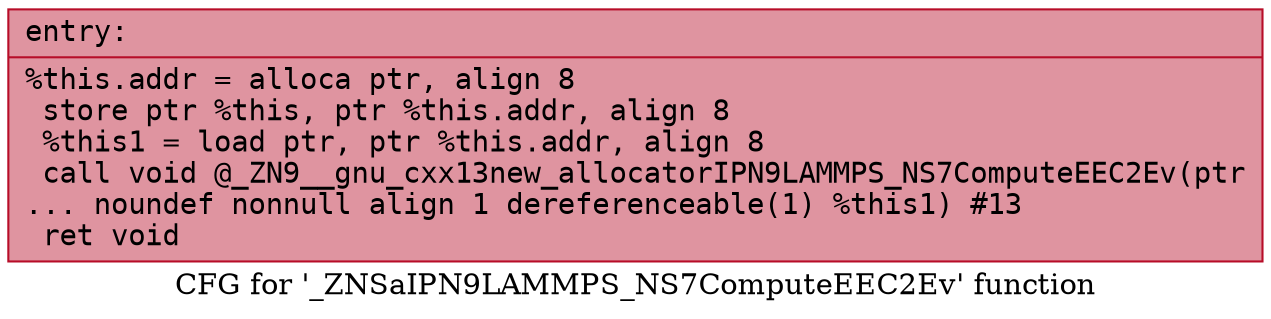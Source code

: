 digraph "CFG for '_ZNSaIPN9LAMMPS_NS7ComputeEEC2Ev' function" {
	label="CFG for '_ZNSaIPN9LAMMPS_NS7ComputeEEC2Ev' function";

	Node0x561f163f9fe0 [shape=record,color="#b70d28ff", style=filled, fillcolor="#b70d2870" fontname="Courier",label="{entry:\l|  %this.addr = alloca ptr, align 8\l  store ptr %this, ptr %this.addr, align 8\l  %this1 = load ptr, ptr %this.addr, align 8\l  call void @_ZN9__gnu_cxx13new_allocatorIPN9LAMMPS_NS7ComputeEEC2Ev(ptr\l... noundef nonnull align 1 dereferenceable(1) %this1) #13\l  ret void\l}"];
}
